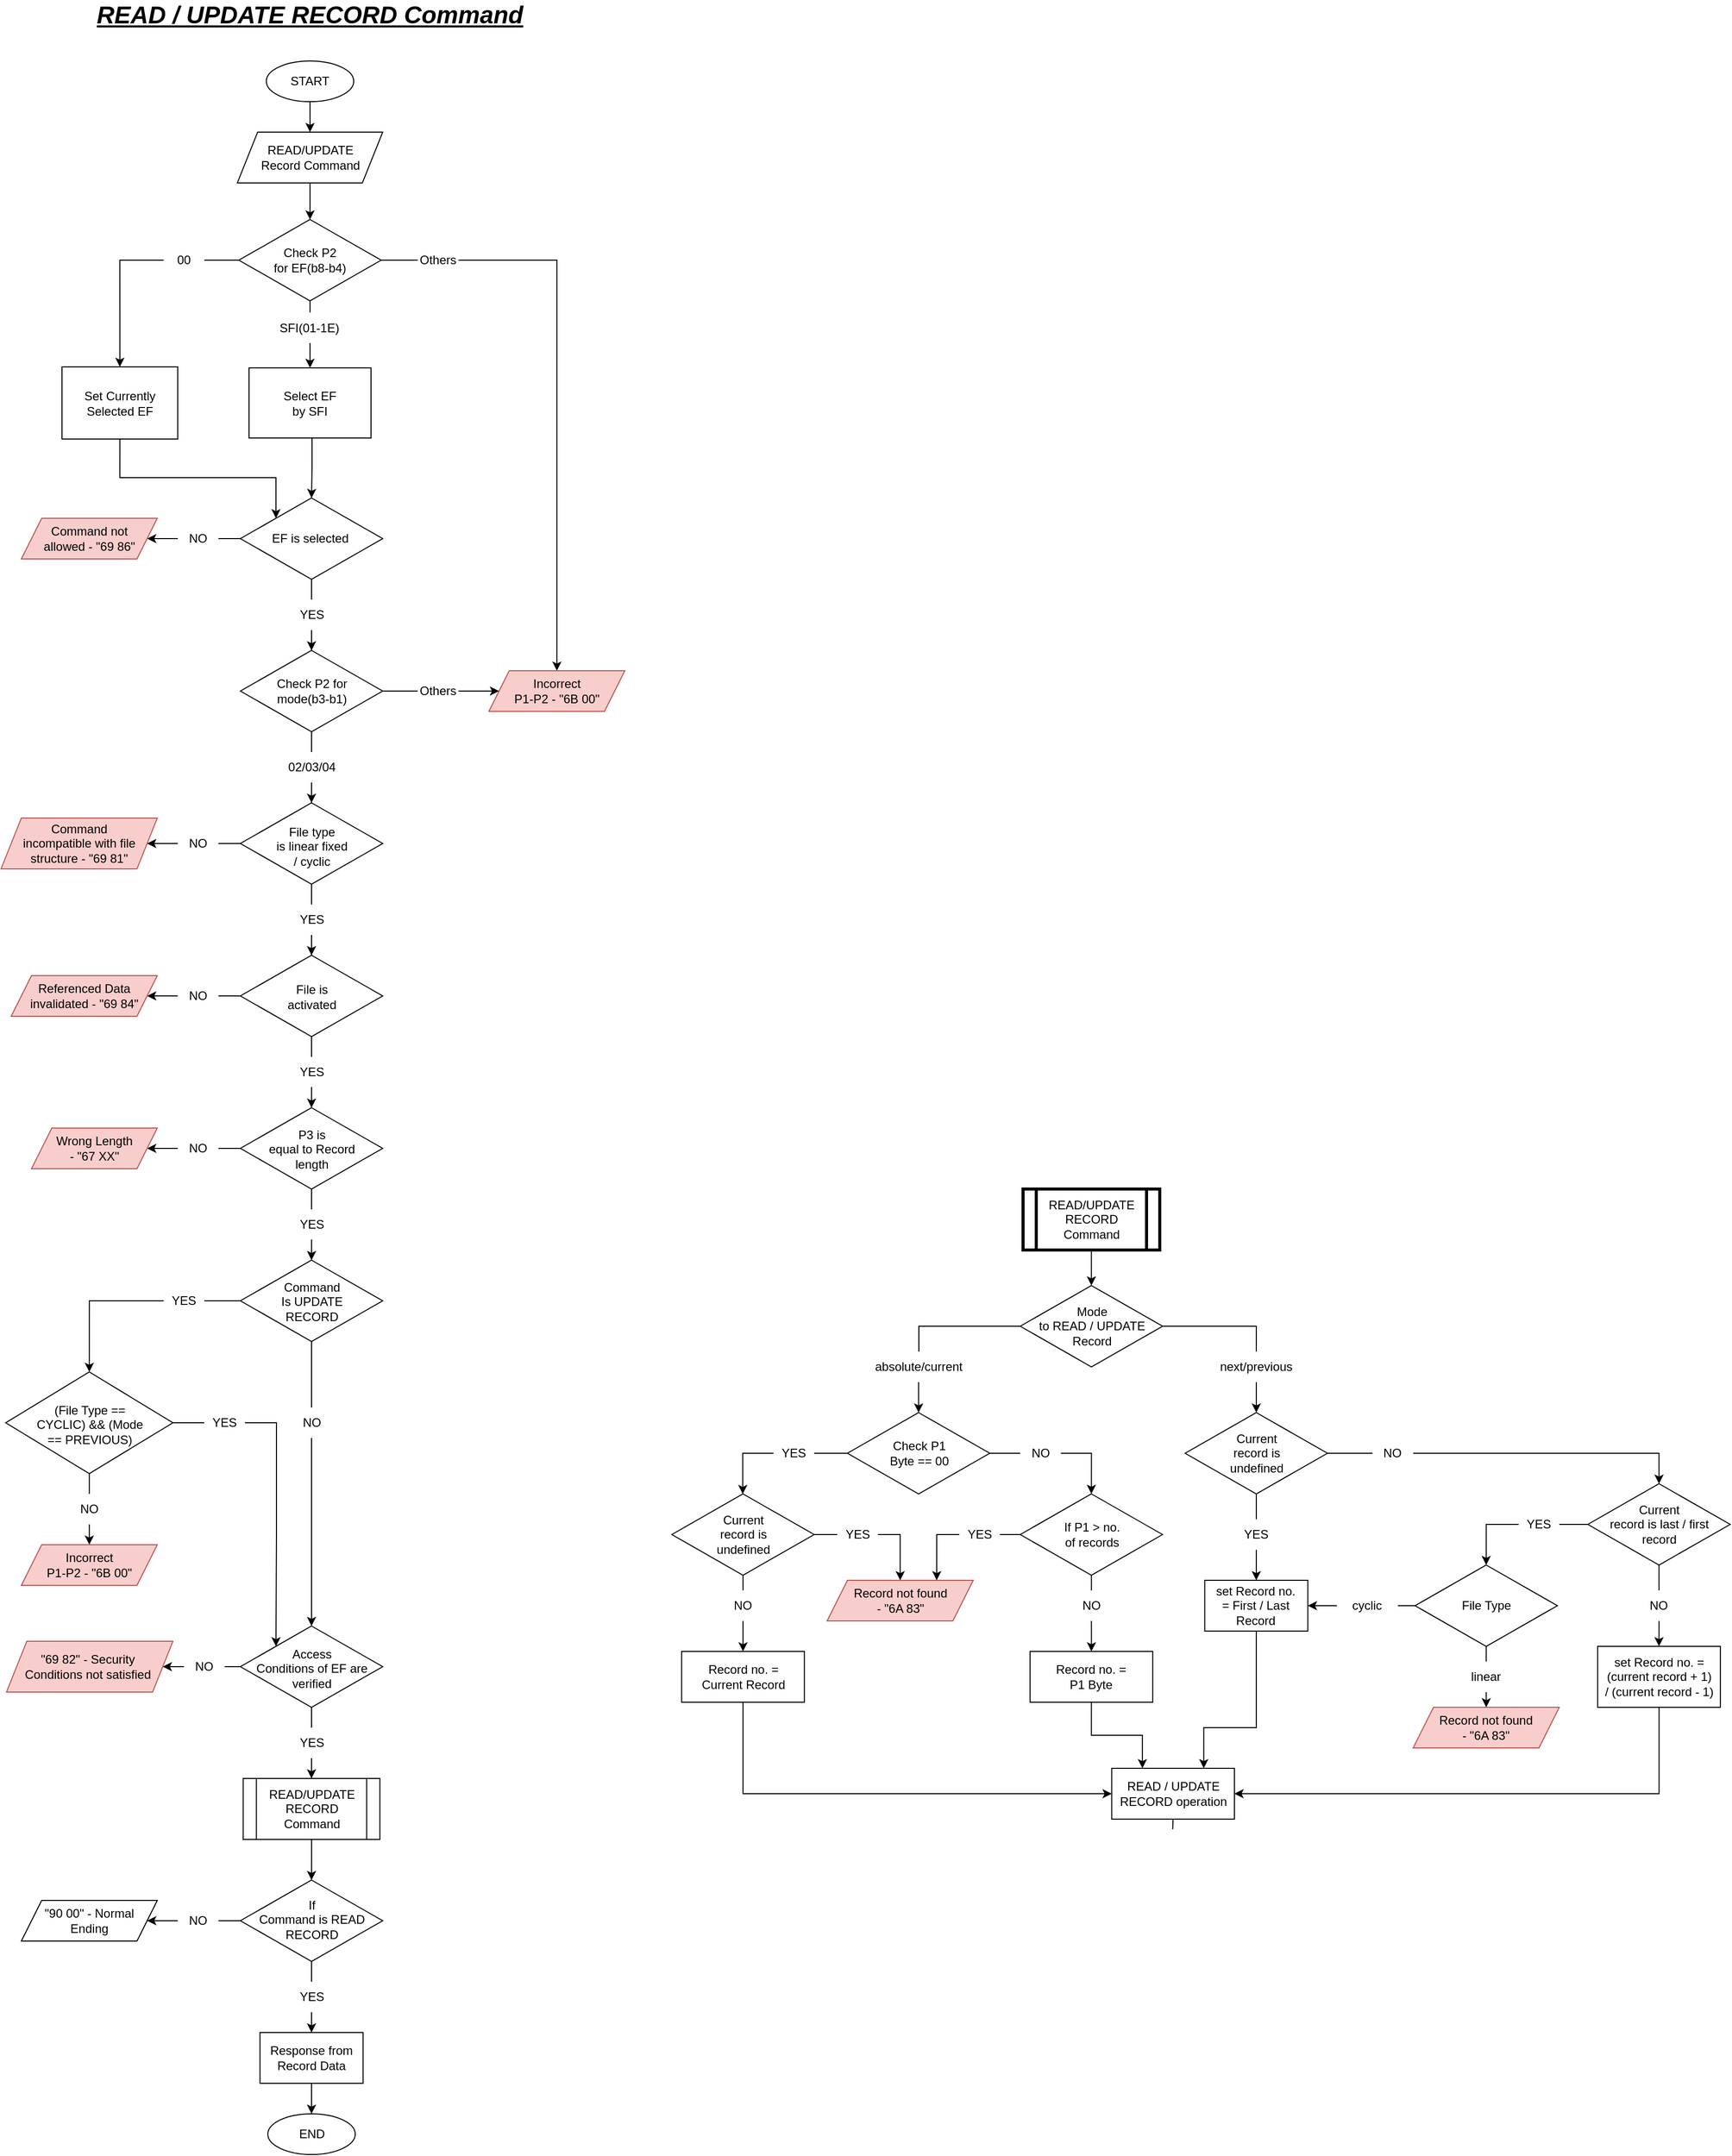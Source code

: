 <mxfile version="19.0.3" type="device"><diagram id="4LBCcc0jUxEbvMt7zxgu" name="Page-1"><mxGraphModel dx="723" dy="461" grid="1" gridSize="10" guides="1" tooltips="1" connect="1" arrows="1" fold="1" page="1" pageScale="1" pageWidth="827" pageHeight="1169" math="0" shadow="0"><root><mxCell id="0"/><mxCell id="1" parent="0"/><mxCell id="W9IwQIGSUIWPLNNtY0E8-3" style="edgeStyle=orthogonalEdgeStyle;rounded=0;orthogonalLoop=1;jettySize=auto;html=1;entryX=0.5;entryY=0;entryDx=0;entryDy=0;exitX=0.5;exitY=1;exitDx=0;exitDy=0;" parent="1" source="XMHoVRliuUQRZEkUhUdK-1" target="W9IwQIGSUIWPLNNtY0E8-1" edge="1"><mxGeometry relative="1" as="geometry"><Array as="points"><mxPoint x="414" y="150"/><mxPoint x="414" y="150"/></Array></mxGeometry></mxCell><mxCell id="XMHoVRliuUQRZEkUhUdK-1" value="START" style="ellipse;whiteSpace=wrap;html=1;" parent="1" vertex="1"><mxGeometry x="371.01" y="100" width="86" height="40" as="geometry"/></mxCell><mxCell id="W9IwQIGSUIWPLNNtY0E8-1" value="READ/UPDATE&lt;br&gt;Record Command" style="shape=parallelogram;perimeter=parallelogramPerimeter;whiteSpace=wrap;html=1;fixedSize=1;" parent="1" vertex="1"><mxGeometry x="342.5" y="170" width="143" height="50" as="geometry"/></mxCell><mxCell id="W9IwQIGSUIWPLNNtY0E8-4" style="edgeStyle=orthogonalEdgeStyle;rounded=0;orthogonalLoop=1;jettySize=auto;html=1;fontSize=24;entryX=0.5;entryY=0;entryDx=0;entryDy=0;startArrow=none;" parent="1" source="W9IwQIGSUIWPLNNtY0E8-20" target="W9IwQIGSUIWPLNNtY0E8-11" edge="1"><mxGeometry relative="1" as="geometry"><Array as="points"><mxPoint x="227" y="296"/></Array></mxGeometry></mxCell><mxCell id="W9IwQIGSUIWPLNNtY0E8-5" style="edgeStyle=orthogonalEdgeStyle;rounded=0;orthogonalLoop=1;jettySize=auto;html=1;entryX=0.5;entryY=0;entryDx=0;entryDy=0;fontSize=24;startArrow=none;exitX=0.5;exitY=1;exitDx=0;exitDy=0;" parent="1" source="W9IwQIGSUIWPLNNtY0E8-18" target="W9IwQIGSUIWPLNNtY0E8-14" edge="1"><mxGeometry relative="1" as="geometry"><Array as="points"><mxPoint x="414" y="390"/><mxPoint x="414" y="390"/></Array></mxGeometry></mxCell><mxCell id="W9IwQIGSUIWPLNNtY0E8-6" style="edgeStyle=orthogonalEdgeStyle;rounded=0;orthogonalLoop=1;jettySize=auto;html=1;fontSize=24;entryX=0.5;entryY=0;entryDx=0;entryDy=0;startArrow=none;exitX=1;exitY=0.5;exitDx=0;exitDy=0;" parent="1" source="W9IwQIGSUIWPLNNtY0E8-30" target="W9IwQIGSUIWPLNNtY0E8-17" edge="1"><mxGeometry relative="1" as="geometry"><mxPoint x="711.64" y="342.5" as="targetPoint"/><Array as="points"><mxPoint x="657" y="296"/></Array></mxGeometry></mxCell><mxCell id="W9IwQIGSUIWPLNNtY0E8-7" value="Check P2&lt;br&gt;for EF(b8-b4)" style="rhombus;whiteSpace=wrap;html=1;spacingBottom=0;" parent="1" vertex="1"><mxGeometry x="344" y="256" width="140" height="80" as="geometry"/></mxCell><mxCell id="W9IwQIGSUIWPLNNtY0E8-8" style="edgeStyle=orthogonalEdgeStyle;rounded=0;orthogonalLoop=1;jettySize=auto;html=1;entryX=0.5;entryY=0;entryDx=0;entryDy=0;exitX=0.5;exitY=1;exitDx=0;exitDy=0;" parent="1" source="W9IwQIGSUIWPLNNtY0E8-1" target="W9IwQIGSUIWPLNNtY0E8-7" edge="1"><mxGeometry relative="1" as="geometry"><Array as="points"><mxPoint x="414" y="250"/><mxPoint x="414" y="250"/></Array><mxPoint x="407.762" y="230" as="sourcePoint"/></mxGeometry></mxCell><mxCell id="yHsIKHOxa0HZOhtVUR2V-2" style="edgeStyle=orthogonalEdgeStyle;rounded=0;orthogonalLoop=1;jettySize=auto;html=1;entryX=0;entryY=0;entryDx=0;entryDy=0;exitX=0.5;exitY=1;exitDx=0;exitDy=0;" parent="1" source="W9IwQIGSUIWPLNNtY0E8-11" target="yHsIKHOxa0HZOhtVUR2V-1" edge="1"><mxGeometry relative="1" as="geometry"><Array as="points"><mxPoint x="227" y="510"/><mxPoint x="380" y="510"/></Array></mxGeometry></mxCell><mxCell id="W9IwQIGSUIWPLNNtY0E8-11" value="Set Currently&lt;br&gt;Selected EF" style="rectangle;whiteSpace=wrap;html=1;spacingBottom=0;" parent="1" vertex="1"><mxGeometry x="170" y="401" width="113.86" height="71" as="geometry"/></mxCell><mxCell id="yHsIKHOxa0HZOhtVUR2V-3" style="edgeStyle=orthogonalEdgeStyle;rounded=0;orthogonalLoop=1;jettySize=auto;html=1;entryX=0.5;entryY=0;entryDx=0;entryDy=0;" parent="1" source="W9IwQIGSUIWPLNNtY0E8-14" target="yHsIKHOxa0HZOhtVUR2V-1" edge="1"><mxGeometry relative="1" as="geometry"><mxPoint x="449" y="530" as="targetPoint"/><Array as="points"><mxPoint x="416" y="500"/><mxPoint x="416" y="500"/></Array></mxGeometry></mxCell><mxCell id="W9IwQIGSUIWPLNNtY0E8-14" value="Select EF&lt;br&gt;by SFI" style="rectangle;whiteSpace=wrap;html=1;spacingBottom=0;" parent="1" vertex="1"><mxGeometry x="354.01" y="402" width="120" height="69" as="geometry"/></mxCell><mxCell id="W9IwQIGSUIWPLNNtY0E8-17" value="&lt;span style=&quot;text-align: left;&quot;&gt;Incorrect&lt;br&gt;P1-P2 -&amp;nbsp;&lt;/span&gt;&lt;span style=&quot;text-align: left;&quot;&gt;&quot;6B 00&quot;&lt;/span&gt;&lt;span style=&quot;text-align: left;&quot;&gt;&lt;br&gt;&lt;/span&gt;" style="shape=parallelogram;perimeter=parallelogramPerimeter;whiteSpace=wrap;html=1;fixedSize=1;spacing=7;fontFamily=Helvetica;fontSize=12;labelBackgroundColor=none;align=center;spacingLeft=0;fillColor=#f8cecc;strokeColor=#b85450;" parent="1" vertex="1"><mxGeometry x="590.0" y="700" width="133.75" height="40" as="geometry"/></mxCell><mxCell id="W9IwQIGSUIWPLNNtY0E8-18" value="SFI(01-1E)" style="text;html=1;strokeColor=none;fillColor=none;align=center;verticalAlign=middle;whiteSpace=wrap;rounded=0;" parent="1" vertex="1"><mxGeometry x="382.39" y="347.5" width="63.25" height="30" as="geometry"/></mxCell><mxCell id="W9IwQIGSUIWPLNNtY0E8-19" value="" style="edgeStyle=orthogonalEdgeStyle;rounded=0;orthogonalLoop=1;jettySize=auto;html=1;entryX=0.5;entryY=0;entryDx=0;entryDy=0;fontSize=24;endArrow=none;" parent="1" source="W9IwQIGSUIWPLNNtY0E8-7" target="W9IwQIGSUIWPLNNtY0E8-18" edge="1"><mxGeometry relative="1" as="geometry"><mxPoint x="477.674" y="296.043" as="sourcePoint"/><mxPoint x="597.75" y="364" as="targetPoint"/><Array as="points"><mxPoint x="414" y="330"/><mxPoint x="414" y="330"/></Array></mxGeometry></mxCell><mxCell id="W9IwQIGSUIWPLNNtY0E8-20" value="00" style="text;html=1;strokeColor=none;fillColor=none;align=center;verticalAlign=middle;whiteSpace=wrap;rounded=0;" parent="1" vertex="1"><mxGeometry x="270" y="281" width="40" height="30" as="geometry"/></mxCell><mxCell id="W9IwQIGSUIWPLNNtY0E8-21" value="" style="edgeStyle=orthogonalEdgeStyle;rounded=0;orthogonalLoop=1;jettySize=auto;html=1;fontSize=24;entryX=1;entryY=0.5;entryDx=0;entryDy=0;endArrow=none;exitX=0;exitY=0.5;exitDx=0;exitDy=0;" parent="1" source="W9IwQIGSUIWPLNNtY0E8-7" target="W9IwQIGSUIWPLNNtY0E8-20" edge="1"><mxGeometry relative="1" as="geometry"><mxPoint x="337.803" y="296.03" as="sourcePoint"/><mxPoint x="215.25" y="364" as="targetPoint"/><Array as="points"><mxPoint x="320" y="296"/><mxPoint x="320" y="296"/></Array></mxGeometry></mxCell><mxCell id="W9IwQIGSUIWPLNNtY0E8-30" value="Others" style="text;html=1;strokeColor=none;fillColor=none;align=center;verticalAlign=middle;whiteSpace=wrap;rounded=0;" parent="1" vertex="1"><mxGeometry x="520.0" y="281" width="40" height="30" as="geometry"/></mxCell><mxCell id="W9IwQIGSUIWPLNNtY0E8-31" value="" style="edgeStyle=orthogonalEdgeStyle;rounded=0;orthogonalLoop=1;jettySize=auto;html=1;fontSize=24;entryX=0;entryY=0.5;entryDx=0;entryDy=0;endArrow=none;exitX=1;exitY=0.5;exitDx=0;exitDy=0;" parent="1" source="W9IwQIGSUIWPLNNtY0E8-7" target="W9IwQIGSUIWPLNNtY0E8-30" edge="1"><mxGeometry relative="1" as="geometry"><mxPoint x="711.645" y="342.5" as="targetPoint"/><mxPoint x="717" y="244.5" as="sourcePoint"/><Array as="points"><mxPoint x="520" y="296"/><mxPoint x="520" y="296"/></Array></mxGeometry></mxCell><mxCell id="yHsIKHOxa0HZOhtVUR2V-16" style="edgeStyle=orthogonalEdgeStyle;rounded=0;orthogonalLoop=1;jettySize=auto;html=1;entryX=1;entryY=0.5;entryDx=0;entryDy=0;startArrow=none;exitX=0;exitY=0.5;exitDx=0;exitDy=0;" parent="1" source="yHsIKHOxa0HZOhtVUR2V-17" target="yHsIKHOxa0HZOhtVUR2V-5" edge="1"><mxGeometry relative="1" as="geometry"><Array as="points"><mxPoint x="270" y="570"/><mxPoint x="270" y="570"/></Array></mxGeometry></mxCell><mxCell id="yHsIKHOxa0HZOhtVUR2V-1" value="EF is selected&amp;nbsp;" style="rhombus;whiteSpace=wrap;html=1;spacingBottom=0;" parent="1" vertex="1"><mxGeometry x="345.5" y="530" width="140" height="80" as="geometry"/></mxCell><mxCell id="yHsIKHOxa0HZOhtVUR2V-5" value="&lt;span style=&quot;text-align: left;&quot;&gt;Command not&lt;br&gt;allowed -&amp;nbsp;&lt;/span&gt;&lt;span style=&quot;text-align: left;&quot;&gt;&quot;69 86&quot;&lt;/span&gt;&lt;span style=&quot;text-align: left;&quot;&gt;&lt;br&gt;&lt;/span&gt;" style="shape=parallelogram;perimeter=parallelogramPerimeter;whiteSpace=wrap;html=1;fixedSize=1;spacing=7;fontFamily=Helvetica;fontSize=12;labelBackgroundColor=none;align=center;spacingLeft=0;fillColor=#f8cecc;strokeColor=#b85450;" parent="1" vertex="1"><mxGeometry x="130.0" y="550" width="133.75" height="40" as="geometry"/></mxCell><mxCell id="yHsIKHOxa0HZOhtVUR2V-19" style="edgeStyle=orthogonalEdgeStyle;rounded=0;orthogonalLoop=1;jettySize=auto;html=1;entryX=0;entryY=0.5;entryDx=0;entryDy=0;startArrow=none;exitX=1;exitY=0.5;exitDx=0;exitDy=0;" parent="1" source="yHsIKHOxa0HZOhtVUR2V-20" target="W9IwQIGSUIWPLNNtY0E8-17" edge="1"><mxGeometry relative="1" as="geometry"><Array as="points"><mxPoint x="580" y="720"/><mxPoint x="580" y="720"/></Array></mxGeometry></mxCell><mxCell id="yHsIKHOxa0HZOhtVUR2V-23" style="edgeStyle=orthogonalEdgeStyle;rounded=0;orthogonalLoop=1;jettySize=auto;html=1;entryX=0.5;entryY=0;entryDx=0;entryDy=0;startArrow=none;" parent="1" source="yHsIKHOxa0HZOhtVUR2V-24" target="yHsIKHOxa0HZOhtVUR2V-22" edge="1"><mxGeometry relative="1" as="geometry"><mxPoint x="415.5" y="830" as="targetPoint"/></mxGeometry></mxCell><mxCell id="yHsIKHOxa0HZOhtVUR2V-9" value="Check P2 for&lt;br&gt;mode(b3-b1)" style="rhombus;whiteSpace=wrap;html=1;spacingBottom=0;" parent="1" vertex="1"><mxGeometry x="345.5" y="680" width="140" height="80" as="geometry"/></mxCell><mxCell id="yHsIKHOxa0HZOhtVUR2V-14" style="edgeStyle=orthogonalEdgeStyle;rounded=0;orthogonalLoop=1;jettySize=auto;html=1;entryX=0.5;entryY=0;entryDx=0;entryDy=0;" parent="1" source="yHsIKHOxa0HZOhtVUR2V-11" target="yHsIKHOxa0HZOhtVUR2V-9" edge="1"><mxGeometry relative="1" as="geometry"/></mxCell><mxCell id="yHsIKHOxa0HZOhtVUR2V-11" value="YES" style="text;html=1;strokeColor=none;fillColor=none;align=center;verticalAlign=middle;whiteSpace=wrap;rounded=0;" parent="1" vertex="1"><mxGeometry x="395.5" y="630" width="40" height="30" as="geometry"/></mxCell><mxCell id="yHsIKHOxa0HZOhtVUR2V-12" value="" style="edgeStyle=orthogonalEdgeStyle;rounded=0;orthogonalLoop=1;jettySize=auto;html=1;entryX=0.5;entryY=0;entryDx=0;entryDy=0;endArrow=none;" parent="1" source="yHsIKHOxa0HZOhtVUR2V-1" target="yHsIKHOxa0HZOhtVUR2V-11" edge="1"><mxGeometry relative="1" as="geometry"><mxPoint x="415.5" y="610.0" as="sourcePoint"/><mxPoint x="415.5" y="700" as="targetPoint"/></mxGeometry></mxCell><mxCell id="yHsIKHOxa0HZOhtVUR2V-17" value="NO" style="text;html=1;strokeColor=none;fillColor=none;align=center;verticalAlign=middle;whiteSpace=wrap;rounded=0;" parent="1" vertex="1"><mxGeometry x="283.86" y="555" width="40" height="30" as="geometry"/></mxCell><mxCell id="yHsIKHOxa0HZOhtVUR2V-18" value="" style="edgeStyle=orthogonalEdgeStyle;rounded=0;orthogonalLoop=1;jettySize=auto;html=1;entryX=1;entryY=0.5;entryDx=0;entryDy=0;endArrow=none;exitX=0;exitY=0.5;exitDx=0;exitDy=0;" parent="1" source="yHsIKHOxa0HZOhtVUR2V-1" target="yHsIKHOxa0HZOhtVUR2V-17" edge="1"><mxGeometry relative="1" as="geometry"><mxPoint x="345.5" y="570.0" as="sourcePoint"/><mxPoint x="239.33" y="570.0" as="targetPoint"/><Array as="points"><mxPoint x="330" y="570"/><mxPoint x="330" y="570"/></Array></mxGeometry></mxCell><mxCell id="yHsIKHOxa0HZOhtVUR2V-20" value="Others" style="text;html=1;strokeColor=none;fillColor=none;align=center;verticalAlign=middle;whiteSpace=wrap;rounded=0;" parent="1" vertex="1"><mxGeometry x="520.0" y="705" width="40" height="30" as="geometry"/></mxCell><mxCell id="yHsIKHOxa0HZOhtVUR2V-21" value="" style="edgeStyle=orthogonalEdgeStyle;rounded=0;orthogonalLoop=1;jettySize=auto;html=1;endArrow=none;exitX=1;exitY=0.5;exitDx=0;exitDy=0;" parent="1" source="yHsIKHOxa0HZOhtVUR2V-9" edge="1"><mxGeometry relative="1" as="geometry"><mxPoint x="485.424" y="719.957" as="sourcePoint"/><mxPoint x="520" y="720" as="targetPoint"/><Array as="points"><mxPoint x="500" y="720"/><mxPoint x="500" y="720"/></Array></mxGeometry></mxCell><mxCell id="yHsIKHOxa0HZOhtVUR2V-22" value="File type&lt;br&gt;is linear fixed&lt;br&gt;/ cyclic" style="rhombus;whiteSpace=wrap;html=1;spacingBottom=-5;" parent="1" vertex="1"><mxGeometry x="345.5" y="830" width="140" height="80" as="geometry"/></mxCell><mxCell id="yHsIKHOxa0HZOhtVUR2V-24" value="02/03/04" style="text;html=1;strokeColor=none;fillColor=none;align=center;verticalAlign=middle;whiteSpace=wrap;rounded=0;" parent="1" vertex="1"><mxGeometry x="395.5" y="780" width="40" height="30" as="geometry"/></mxCell><mxCell id="yHsIKHOxa0HZOhtVUR2V-25" value="" style="edgeStyle=orthogonalEdgeStyle;rounded=0;orthogonalLoop=1;jettySize=auto;html=1;entryX=0.5;entryY=0;entryDx=0;entryDy=0;endArrow=none;" parent="1" source="yHsIKHOxa0HZOhtVUR2V-9" target="yHsIKHOxa0HZOhtVUR2V-24" edge="1"><mxGeometry relative="1" as="geometry"><mxPoint x="415.5" y="840.0" as="targetPoint"/><mxPoint x="415.5" y="760" as="sourcePoint"/></mxGeometry></mxCell><mxCell id="yHsIKHOxa0HZOhtVUR2V-26" style="edgeStyle=orthogonalEdgeStyle;rounded=0;orthogonalLoop=1;jettySize=auto;html=1;entryX=1;entryY=0.5;entryDx=0;entryDy=0;startArrow=none;exitX=0;exitY=0.5;exitDx=0;exitDy=0;" parent="1" source="yHsIKHOxa0HZOhtVUR2V-28" target="yHsIKHOxa0HZOhtVUR2V-27" edge="1"><mxGeometry relative="1" as="geometry"><Array as="points"><mxPoint x="267" y="870"/><mxPoint x="267" y="870"/></Array></mxGeometry></mxCell><mxCell id="yHsIKHOxa0HZOhtVUR2V-27" value="&lt;span style=&quot;text-align: left;&quot;&gt;Command&lt;br&gt;incompatible with file structure - &quot;69 81&quot;&lt;br&gt;&lt;/span&gt;" style="shape=parallelogram;perimeter=parallelogramPerimeter;whiteSpace=wrap;html=1;fixedSize=1;spacing=7;fontFamily=Helvetica;fontSize=12;labelBackgroundColor=none;align=center;spacingLeft=0;fillColor=#f8cecc;strokeColor=#b85450;" parent="1" vertex="1"><mxGeometry x="110" y="845" width="153.75" height="50" as="geometry"/></mxCell><mxCell id="yHsIKHOxa0HZOhtVUR2V-28" value="NO" style="text;html=1;strokeColor=none;fillColor=none;align=center;verticalAlign=middle;whiteSpace=wrap;rounded=0;" parent="1" vertex="1"><mxGeometry x="283.86" y="855" width="40" height="30" as="geometry"/></mxCell><mxCell id="yHsIKHOxa0HZOhtVUR2V-29" value="" style="edgeStyle=orthogonalEdgeStyle;rounded=0;orthogonalLoop=1;jettySize=auto;html=1;entryX=1;entryY=0.5;entryDx=0;entryDy=0;endArrow=none;exitX=0;exitY=0.5;exitDx=0;exitDy=0;" parent="1" source="yHsIKHOxa0HZOhtVUR2V-22" target="yHsIKHOxa0HZOhtVUR2V-28" edge="1"><mxGeometry relative="1" as="geometry"><mxPoint x="342.5" y="870" as="sourcePoint"/><mxPoint x="236.33" y="870.0" as="targetPoint"/><Array as="points"/></mxGeometry></mxCell><mxCell id="yHsIKHOxa0HZOhtVUR2V-30" style="edgeStyle=orthogonalEdgeStyle;rounded=0;orthogonalLoop=1;jettySize=auto;html=1;entryX=0.5;entryY=0;entryDx=0;entryDy=0;startArrow=none;" parent="1" source="yHsIKHOxa0HZOhtVUR2V-32" target="yHsIKHOxa0HZOhtVUR2V-31" edge="1"><mxGeometry relative="1" as="geometry"><mxPoint x="415.5" y="980" as="targetPoint"/></mxGeometry></mxCell><mxCell id="yHsIKHOxa0HZOhtVUR2V-31" value="File is&lt;br&gt;activated" style="rhombus;whiteSpace=wrap;html=1;spacingBottom=-1;" parent="1" vertex="1"><mxGeometry x="345.5" y="980" width="140" height="80" as="geometry"/></mxCell><mxCell id="yHsIKHOxa0HZOhtVUR2V-32" value="YES" style="text;html=1;strokeColor=none;fillColor=none;align=center;verticalAlign=middle;whiteSpace=wrap;rounded=0;" parent="1" vertex="1"><mxGeometry x="395.5" y="930" width="40" height="30" as="geometry"/></mxCell><mxCell id="yHsIKHOxa0HZOhtVUR2V-33" value="" style="edgeStyle=orthogonalEdgeStyle;rounded=0;orthogonalLoop=1;jettySize=auto;html=1;entryX=0.5;entryY=0;entryDx=0;entryDy=0;endArrow=none;exitX=0.5;exitY=1;exitDx=0;exitDy=0;" parent="1" source="yHsIKHOxa0HZOhtVUR2V-22" target="yHsIKHOxa0HZOhtVUR2V-32" edge="1"><mxGeometry relative="1" as="geometry"><mxPoint x="415.5" y="990.0" as="targetPoint"/><mxPoint x="415.5" y="910" as="sourcePoint"/></mxGeometry></mxCell><mxCell id="yHsIKHOxa0HZOhtVUR2V-34" style="edgeStyle=orthogonalEdgeStyle;rounded=0;orthogonalLoop=1;jettySize=auto;html=1;entryX=1;entryY=0.5;entryDx=0;entryDy=0;startArrow=none;exitX=0;exitY=0.5;exitDx=0;exitDy=0;" parent="1" source="yHsIKHOxa0HZOhtVUR2V-36" target="yHsIKHOxa0HZOhtVUR2V-35" edge="1"><mxGeometry relative="1" as="geometry"><Array as="points"><mxPoint x="267" y="1020"/><mxPoint x="267" y="1020"/></Array></mxGeometry></mxCell><mxCell id="yHsIKHOxa0HZOhtVUR2V-35" value="&lt;span style=&quot;text-align: left;&quot;&gt;Referenced Data invalidated - &quot;69 84&quot;&lt;br&gt;&lt;/span&gt;" style="shape=parallelogram;perimeter=parallelogramPerimeter;whiteSpace=wrap;html=1;fixedSize=1;spacing=7;fontFamily=Helvetica;fontSize=12;labelBackgroundColor=none;align=center;spacingLeft=0;fillColor=#f8cecc;strokeColor=#b85450;" parent="1" vertex="1"><mxGeometry x="120" y="1000" width="143.75" height="40" as="geometry"/></mxCell><mxCell id="yHsIKHOxa0HZOhtVUR2V-36" value="NO" style="text;html=1;strokeColor=none;fillColor=none;align=center;verticalAlign=middle;whiteSpace=wrap;rounded=0;" parent="1" vertex="1"><mxGeometry x="283.86" y="1005" width="40" height="30" as="geometry"/></mxCell><mxCell id="yHsIKHOxa0HZOhtVUR2V-37" value="" style="edgeStyle=orthogonalEdgeStyle;rounded=0;orthogonalLoop=1;jettySize=auto;html=1;entryX=1;entryY=0.5;entryDx=0;entryDy=0;endArrow=none;exitX=0;exitY=0.5;exitDx=0;exitDy=0;" parent="1" source="yHsIKHOxa0HZOhtVUR2V-31" target="yHsIKHOxa0HZOhtVUR2V-36" edge="1"><mxGeometry relative="1" as="geometry"><mxPoint x="342.5" y="1020" as="sourcePoint"/><mxPoint x="236.33" y="1020.0" as="targetPoint"/><Array as="points"/></mxGeometry></mxCell><mxCell id="yHsIKHOxa0HZOhtVUR2V-39" value="YES" style="text;html=1;strokeColor=none;fillColor=none;align=center;verticalAlign=middle;whiteSpace=wrap;rounded=0;" parent="1" vertex="1"><mxGeometry x="395.5" y="1080" width="40" height="30" as="geometry"/></mxCell><mxCell id="yHsIKHOxa0HZOhtVUR2V-40" value="" style="edgeStyle=orthogonalEdgeStyle;rounded=0;orthogonalLoop=1;jettySize=auto;html=1;entryX=0.5;entryY=0;entryDx=0;entryDy=0;endArrow=none;exitX=0.5;exitY=1;exitDx=0;exitDy=0;" parent="1" target="yHsIKHOxa0HZOhtVUR2V-39" edge="1"><mxGeometry relative="1" as="geometry"><mxPoint x="415.5" y="1140.0" as="targetPoint"/><mxPoint x="415.5" y="1060" as="sourcePoint"/></mxGeometry></mxCell><mxCell id="yHsIKHOxa0HZOhtVUR2V-42" style="edgeStyle=orthogonalEdgeStyle;rounded=0;orthogonalLoop=1;jettySize=auto;html=1;entryX=0.5;entryY=0;entryDx=0;entryDy=0;startArrow=none;exitX=0.501;exitY=0.989;exitDx=0;exitDy=0;exitPerimeter=0;" parent="1" source="yHsIKHOxa0HZOhtVUR2V-39" target="yHsIKHOxa0HZOhtVUR2V-44" edge="1"><mxGeometry relative="1" as="geometry"><mxPoint x="415.38" y="1130" as="targetPoint"/><mxPoint x="415.392" y="1110" as="sourcePoint"/><Array as="points"/></mxGeometry></mxCell><mxCell id="yHsIKHOxa0HZOhtVUR2V-44" value="P3 is&lt;br&gt;equal to Record&lt;br&gt;length" style="rhombus;whiteSpace=wrap;html=1;spacingBottom=-1;" parent="1" vertex="1"><mxGeometry x="345.5" y="1130" width="140" height="80" as="geometry"/></mxCell><mxCell id="yHsIKHOxa0HZOhtVUR2V-45" style="edgeStyle=orthogonalEdgeStyle;rounded=0;orthogonalLoop=1;jettySize=auto;html=1;entryX=1;entryY=0.5;entryDx=0;entryDy=0;startArrow=none;exitX=0;exitY=0.5;exitDx=0;exitDy=0;" parent="1" source="yHsIKHOxa0HZOhtVUR2V-47" target="yHsIKHOxa0HZOhtVUR2V-46" edge="1"><mxGeometry relative="1" as="geometry"><Array as="points"><mxPoint x="267" y="1170"/><mxPoint x="267" y="1170"/></Array></mxGeometry></mxCell><mxCell id="yHsIKHOxa0HZOhtVUR2V-46" value="&lt;span style=&quot;text-align: left;&quot;&gt;Wrong Length&lt;br&gt;-&amp;nbsp;&lt;/span&gt;&lt;span style=&quot;text-align: left;&quot;&gt;&quot;67 XX&quot;&lt;/span&gt;&lt;span style=&quot;text-align: left;&quot;&gt;&lt;br&gt;&lt;/span&gt;" style="shape=parallelogram;perimeter=parallelogramPerimeter;whiteSpace=wrap;html=1;fixedSize=1;spacing=7;fontFamily=Helvetica;fontSize=12;labelBackgroundColor=none;align=center;spacingLeft=0;fillColor=#f8cecc;strokeColor=#b85450;" parent="1" vertex="1"><mxGeometry x="140" y="1150" width="123.75" height="40" as="geometry"/></mxCell><mxCell id="yHsIKHOxa0HZOhtVUR2V-47" value="NO" style="text;html=1;strokeColor=none;fillColor=none;align=center;verticalAlign=middle;whiteSpace=wrap;rounded=0;" parent="1" vertex="1"><mxGeometry x="283.86" y="1155" width="40" height="30" as="geometry"/></mxCell><mxCell id="yHsIKHOxa0HZOhtVUR2V-48" value="" style="edgeStyle=orthogonalEdgeStyle;rounded=0;orthogonalLoop=1;jettySize=auto;html=1;entryX=1;entryY=0.5;entryDx=0;entryDy=0;endArrow=none;exitX=0;exitY=0.5;exitDx=0;exitDy=0;" parent="1" source="yHsIKHOxa0HZOhtVUR2V-44" target="yHsIKHOxa0HZOhtVUR2V-47" edge="1"><mxGeometry relative="1" as="geometry"><mxPoint x="342.5" y="1170" as="sourcePoint"/><mxPoint x="236.33" y="1170" as="targetPoint"/><Array as="points"/></mxGeometry></mxCell><mxCell id="yHsIKHOxa0HZOhtVUR2V-49" value="YES" style="text;html=1;strokeColor=none;fillColor=none;align=center;verticalAlign=middle;whiteSpace=wrap;rounded=0;" parent="1" vertex="1"><mxGeometry x="395.5" y="1230" width="40" height="30" as="geometry"/></mxCell><mxCell id="yHsIKHOxa0HZOhtVUR2V-50" value="" style="edgeStyle=orthogonalEdgeStyle;rounded=0;orthogonalLoop=1;jettySize=auto;html=1;entryX=0.5;entryY=0;entryDx=0;entryDy=0;endArrow=none;exitX=0.5;exitY=1;exitDx=0;exitDy=0;" parent="1" target="yHsIKHOxa0HZOhtVUR2V-49" edge="1"><mxGeometry relative="1" as="geometry"><mxPoint x="415.5" y="1290.0" as="targetPoint"/><mxPoint x="415.5" y="1210.0" as="sourcePoint"/></mxGeometry></mxCell><mxCell id="yHsIKHOxa0HZOhtVUR2V-51" style="edgeStyle=orthogonalEdgeStyle;rounded=0;orthogonalLoop=1;jettySize=auto;html=1;entryX=0.5;entryY=0;entryDx=0;entryDy=0;startArrow=none;exitX=0.501;exitY=0.989;exitDx=0;exitDy=0;exitPerimeter=0;" parent="1" source="yHsIKHOxa0HZOhtVUR2V-49" target="8R4i8rrYby81hno5NqcO-4" edge="1"><mxGeometry relative="1" as="geometry"><mxPoint x="415.51" y="1280" as="targetPoint"/><mxPoint x="415.392" y="1260" as="sourcePoint"/><Array as="points"/></mxGeometry></mxCell><mxCell id="yHsIKHOxa0HZOhtVUR2V-97" style="edgeStyle=orthogonalEdgeStyle;rounded=0;orthogonalLoop=1;jettySize=auto;html=1;entryX=0.5;entryY=0;entryDx=0;entryDy=0;startArrow=none;exitX=0;exitY=0.5;exitDx=0;exitDy=0;" parent="1" source="8R4i8rrYby81hno5NqcO-5" target="yHsIKHOxa0HZOhtVUR2V-58" edge="1"><mxGeometry relative="1" as="geometry"><mxPoint x="250" y="1320" as="sourcePoint"/><Array as="points"><mxPoint x="197" y="1320"/></Array></mxGeometry></mxCell><mxCell id="yHsIKHOxa0HZOhtVUR2V-62" style="edgeStyle=orthogonalEdgeStyle;rounded=0;orthogonalLoop=1;jettySize=auto;html=1;entryX=0.5;entryY=0;entryDx=0;entryDy=0;startArrow=none;exitX=0.5;exitY=1;exitDx=0;exitDy=0;" parent="1" source="yHsIKHOxa0HZOhtVUR2V-63" target="8R4i8rrYby81hno5NqcO-3" edge="1"><mxGeometry relative="1" as="geometry"><Array as="points"/></mxGeometry></mxCell><mxCell id="yHsIKHOxa0HZOhtVUR2V-66" style="edgeStyle=orthogonalEdgeStyle;rounded=0;orthogonalLoop=1;jettySize=auto;html=1;entryX=0;entryY=0;entryDx=0;entryDy=0;startArrow=none;" parent="1" source="yHsIKHOxa0HZOhtVUR2V-67" target="yHsIKHOxa0HZOhtVUR2V-65" edge="1"><mxGeometry relative="1" as="geometry"><Array as="points"><mxPoint x="381" y="1440"/><mxPoint x="381" y="1548"/></Array></mxGeometry></mxCell><mxCell id="yHsIKHOxa0HZOhtVUR2V-58" value="(File Type ==&lt;br&gt;CYCLIC) &amp;amp;&amp;amp; (Mode&lt;br&gt;== PREVIOUS)" style="rhombus;whiteSpace=wrap;html=1;spacingBottom=-4;" parent="1" vertex="1"><mxGeometry x="114.63" y="1390" width="164.5" height="100" as="geometry"/></mxCell><mxCell id="yHsIKHOxa0HZOhtVUR2V-63" value="NO" style="text;html=1;strokeColor=none;fillColor=none;align=center;verticalAlign=middle;whiteSpace=wrap;rounded=0;" parent="1" vertex="1"><mxGeometry x="176.88" y="1510" width="40" height="30" as="geometry"/></mxCell><mxCell id="yHsIKHOxa0HZOhtVUR2V-64" value="" style="edgeStyle=orthogonalEdgeStyle;rounded=0;orthogonalLoop=1;jettySize=auto;html=1;entryX=0.5;entryY=0;entryDx=0;entryDy=0;endArrow=none;exitX=0.5;exitY=1;exitDx=0;exitDy=0;" parent="1" source="yHsIKHOxa0HZOhtVUR2V-58" target="yHsIKHOxa0HZOhtVUR2V-63" edge="1"><mxGeometry relative="1" as="geometry"><mxPoint x="466.88" y="1510" as="sourcePoint"/><mxPoint x="626.005" y="730" as="targetPoint"/><Array as="points"/></mxGeometry></mxCell><mxCell id="yHsIKHOxa0HZOhtVUR2V-65" value="Access&lt;br&gt;Conditions of EF are verified" style="rhombus;whiteSpace=wrap;html=1;spacingBottom=-4;" parent="1" vertex="1"><mxGeometry x="345.5" y="1640" width="140" height="80" as="geometry"/></mxCell><mxCell id="yHsIKHOxa0HZOhtVUR2V-67" value="YES" style="text;html=1;strokeColor=none;fillColor=none;align=center;verticalAlign=middle;whiteSpace=wrap;rounded=0;" parent="1" vertex="1"><mxGeometry x="310.0" y="1425" width="40" height="30" as="geometry"/></mxCell><mxCell id="yHsIKHOxa0HZOhtVUR2V-68" value="" style="edgeStyle=orthogonalEdgeStyle;rounded=0;orthogonalLoop=1;jettySize=auto;html=1;entryX=0;entryY=0.5;entryDx=0;entryDy=0;endArrow=none;exitX=1;exitY=0.5;exitDx=0;exitDy=0;" parent="1" source="yHsIKHOxa0HZOhtVUR2V-58" target="yHsIKHOxa0HZOhtVUR2V-67" edge="1"><mxGeometry relative="1" as="geometry"><mxPoint x="280" y="1440" as="sourcePoint"/><mxPoint x="415.5" y="1640" as="targetPoint"/><Array as="points"/></mxGeometry></mxCell><mxCell id="yHsIKHOxa0HZOhtVUR2V-69" style="edgeStyle=orthogonalEdgeStyle;rounded=0;orthogonalLoop=1;jettySize=auto;html=1;entryX=1;entryY=0.5;entryDx=0;entryDy=0;startArrow=none;exitX=0;exitY=0.5;exitDx=0;exitDy=0;" parent="1" source="yHsIKHOxa0HZOhtVUR2V-71" target="yHsIKHOxa0HZOhtVUR2V-70" edge="1"><mxGeometry relative="1" as="geometry"><Array as="points"/></mxGeometry></mxCell><mxCell id="yHsIKHOxa0HZOhtVUR2V-70" value="&lt;span style=&quot;text-align: left;&quot;&gt;&quot;69 82&quot; - Security&lt;br&gt;Conditions not satisfied&lt;br&gt;&lt;/span&gt;" style="shape=parallelogram;perimeter=parallelogramPerimeter;whiteSpace=wrap;html=1;fixedSize=1;spacing=7;fontFamily=Helvetica;fontSize=12;labelBackgroundColor=none;align=center;spacingLeft=0;fillColor=#f8cecc;strokeColor=#b85450;spacingRight=3;" parent="1" vertex="1"><mxGeometry x="115.38" y="1655" width="163.75" height="50" as="geometry"/></mxCell><mxCell id="yHsIKHOxa0HZOhtVUR2V-71" value="NO" style="text;html=1;strokeColor=none;fillColor=none;align=center;verticalAlign=middle;whiteSpace=wrap;rounded=0;" parent="1" vertex="1"><mxGeometry x="290" y="1665" width="40" height="30" as="geometry"/></mxCell><mxCell id="yHsIKHOxa0HZOhtVUR2V-72" value="" style="edgeStyle=orthogonalEdgeStyle;rounded=0;orthogonalLoop=1;jettySize=auto;html=1;entryX=1;entryY=0.5;entryDx=0;entryDy=0;endArrow=none;exitX=0;exitY=0.5;exitDx=0;exitDy=0;" parent="1" source="yHsIKHOxa0HZOhtVUR2V-65" target="yHsIKHOxa0HZOhtVUR2V-71" edge="1"><mxGeometry relative="1" as="geometry"><mxPoint x="345.5" y="1680" as="sourcePoint"/><mxPoint x="236.33" y="1680" as="targetPoint"/><Array as="points"/></mxGeometry></mxCell><mxCell id="yHsIKHOxa0HZOhtVUR2V-75" style="edgeStyle=orthogonalEdgeStyle;rounded=0;orthogonalLoop=1;jettySize=auto;html=1;entryX=0.5;entryY=0;entryDx=0;entryDy=0;startArrow=none;" parent="1" source="yHsIKHOxa0HZOhtVUR2V-76" target="yHsIKHOxa0HZOhtVUR2V-78" edge="1"><mxGeometry relative="1" as="geometry"><mxPoint x="415.5" y="1790.04" as="targetPoint"/></mxGeometry></mxCell><mxCell id="yHsIKHOxa0HZOhtVUR2V-76" value="YES" style="text;html=1;strokeColor=none;fillColor=none;align=center;verticalAlign=middle;whiteSpace=wrap;rounded=0;" parent="1" vertex="1"><mxGeometry x="395.5" y="1740.04" width="40" height="30" as="geometry"/></mxCell><mxCell id="yHsIKHOxa0HZOhtVUR2V-77" value="" style="edgeStyle=orthogonalEdgeStyle;rounded=0;orthogonalLoop=1;jettySize=auto;html=1;entryX=0.5;entryY=0;entryDx=0;entryDy=0;endArrow=none;exitX=0.5;exitY=1;exitDx=0;exitDy=0;" parent="1" source="yHsIKHOxa0HZOhtVUR2V-65" target="yHsIKHOxa0HZOhtVUR2V-76" edge="1"><mxGeometry relative="1" as="geometry"><mxPoint x="415.571" y="1719.997" as="sourcePoint"/><mxPoint x="415.5" y="1800.04" as="targetPoint"/></mxGeometry></mxCell><mxCell id="yHsIKHOxa0HZOhtVUR2V-80" style="edgeStyle=orthogonalEdgeStyle;rounded=0;orthogonalLoop=1;jettySize=auto;html=1;entryX=0.5;entryY=0;entryDx=0;entryDy=0;startArrow=none;" parent="1" source="yHsIKHOxa0HZOhtVUR2V-84" target="yHsIKHOxa0HZOhtVUR2V-79" edge="1"><mxGeometry relative="1" as="geometry"/></mxCell><mxCell id="yHsIKHOxa0HZOhtVUR2V-83" style="edgeStyle=orthogonalEdgeStyle;rounded=0;orthogonalLoop=1;jettySize=auto;html=1;entryX=0.5;entryY=0;entryDx=0;entryDy=0;" parent="1" source="yHsIKHOxa0HZOhtVUR2V-78" target="yHsIKHOxa0HZOhtVUR2V-81" edge="1"><mxGeometry relative="1" as="geometry"/></mxCell><mxCell id="yHsIKHOxa0HZOhtVUR2V-78" value="READ/UPDATE&lt;br&gt;RECORD Command" style="shape=process;whiteSpace=wrap;html=1;backgroundOutline=1;" parent="1" vertex="1"><mxGeometry x="348.25" y="1790" width="134.5" height="60" as="geometry"/></mxCell><mxCell id="8R4i8rrYby81hno5NqcO-2" style="edgeStyle=orthogonalEdgeStyle;rounded=0;orthogonalLoop=1;jettySize=auto;html=1;entryX=0.5;entryY=0;entryDx=0;entryDy=0;" parent="1" source="yHsIKHOxa0HZOhtVUR2V-79" target="yHsIKHOxa0HZOhtVUR2V-90" edge="1"><mxGeometry relative="1" as="geometry"/></mxCell><mxCell id="yHsIKHOxa0HZOhtVUR2V-79" value="Response from Record Data" style="rectangle;whiteSpace=wrap;html=1;spacingBottom=0;" parent="1" vertex="1"><mxGeometry x="364.79" y="2040" width="101.43" height="50" as="geometry"/></mxCell><mxCell id="yHsIKHOxa0HZOhtVUR2V-81" value="If&lt;br&gt;Command is READ&lt;br&gt;RECORD" style="rhombus;whiteSpace=wrap;html=1;spacingBottom=3;" parent="1" vertex="1"><mxGeometry x="345.5" y="1890" width="140" height="80" as="geometry"/></mxCell><mxCell id="yHsIKHOxa0HZOhtVUR2V-84" value="YES" style="text;html=1;strokeColor=none;fillColor=none;align=center;verticalAlign=middle;whiteSpace=wrap;rounded=0;" parent="1" vertex="1"><mxGeometry x="395.5" y="1990" width="40" height="30" as="geometry"/></mxCell><mxCell id="yHsIKHOxa0HZOhtVUR2V-85" value="" style="edgeStyle=orthogonalEdgeStyle;rounded=0;orthogonalLoop=1;jettySize=auto;html=1;entryX=0.5;entryY=0;entryDx=0;entryDy=0;startArrow=none;endArrow=none;" parent="1" source="yHsIKHOxa0HZOhtVUR2V-81" target="yHsIKHOxa0HZOhtVUR2V-84" edge="1"><mxGeometry relative="1" as="geometry"><mxPoint x="415.5" y="1970" as="sourcePoint"/><mxPoint x="415.5" y="2020" as="targetPoint"/></mxGeometry></mxCell><mxCell id="yHsIKHOxa0HZOhtVUR2V-86" style="edgeStyle=orthogonalEdgeStyle;rounded=0;orthogonalLoop=1;jettySize=auto;html=1;entryX=1;entryY=0.5;entryDx=0;entryDy=0;startArrow=none;exitX=0;exitY=0.5;exitDx=0;exitDy=0;" parent="1" source="yHsIKHOxa0HZOhtVUR2V-88" target="yHsIKHOxa0HZOhtVUR2V-87" edge="1"><mxGeometry relative="1" as="geometry"><Array as="points"><mxPoint x="267" y="1930"/><mxPoint x="267" y="1930"/></Array></mxGeometry></mxCell><mxCell id="yHsIKHOxa0HZOhtVUR2V-87" value="&lt;span style=&quot;text-align: left;&quot;&gt;&quot;90 00&quot; - Normal&lt;br&gt;Ending&lt;br&gt;&lt;/span&gt;" style="shape=parallelogram;perimeter=parallelogramPerimeter;whiteSpace=wrap;html=1;fixedSize=1;spacing=7;fontFamily=Helvetica;fontSize=12;labelBackgroundColor=none;align=center;spacingLeft=0;" parent="1" vertex="1"><mxGeometry x="130.0" y="1910" width="133.75" height="40" as="geometry"/></mxCell><mxCell id="yHsIKHOxa0HZOhtVUR2V-88" value="NO" style="text;html=1;strokeColor=none;fillColor=none;align=center;verticalAlign=middle;whiteSpace=wrap;rounded=0;" parent="1" vertex="1"><mxGeometry x="283.86" y="1915" width="40" height="30" as="geometry"/></mxCell><mxCell id="yHsIKHOxa0HZOhtVUR2V-89" value="" style="edgeStyle=orthogonalEdgeStyle;rounded=0;orthogonalLoop=1;jettySize=auto;html=1;entryX=1;entryY=0.5;entryDx=0;entryDy=0;endArrow=none;exitX=0;exitY=0.5;exitDx=0;exitDy=0;" parent="1" source="yHsIKHOxa0HZOhtVUR2V-81" target="yHsIKHOxa0HZOhtVUR2V-88" edge="1"><mxGeometry relative="1" as="geometry"><mxPoint x="345.5" y="1930" as="sourcePoint"/><mxPoint x="236.33" y="1930" as="targetPoint"/><Array as="points"/></mxGeometry></mxCell><mxCell id="yHsIKHOxa0HZOhtVUR2V-90" value="END" style="ellipse;whiteSpace=wrap;html=1;" parent="1" vertex="1"><mxGeometry x="372.5" y="2120" width="86" height="40" as="geometry"/></mxCell><mxCell id="yHsIKHOxa0HZOhtVUR2V-95" style="edgeStyle=orthogonalEdgeStyle;rounded=0;orthogonalLoop=1;jettySize=auto;html=1;entryX=0.5;entryY=0;entryDx=0;entryDy=0;entryPerimeter=0;" parent="1" source="yHsIKHOxa0HZOhtVUR2V-92" target="8R4i8rrYby81hno5NqcO-11" edge="1"><mxGeometry relative="1" as="geometry"><mxPoint x="1205" y="1315" as="targetPoint"/></mxGeometry></mxCell><mxCell id="yHsIKHOxa0HZOhtVUR2V-92" value="READ/UPDATE&lt;br&gt;RECORD Command" style="shape=process;whiteSpace=wrap;html=1;backgroundOutline=1;strokeWidth=3;" parent="1" vertex="1"><mxGeometry x="1115.51" y="1210" width="134.5" height="60" as="geometry"/></mxCell><mxCell id="yHsIKHOxa0HZOhtVUR2V-93" value="READ / UPDATE RECORD Command" style="text;html=1;strokeColor=none;fillColor=none;align=center;verticalAlign=middle;whiteSpace=wrap;rounded=0;fontStyle=7;fontSize=24;" parent="1" vertex="1"><mxGeometry x="195" y="40" width="437.87" height="30" as="geometry"/></mxCell><mxCell id="8R4i8rrYby81hno5NqcO-3" value="&lt;span style=&quot;text-align: left;&quot;&gt;Incorrect&lt;br&gt;P1-P2 -&amp;nbsp;&lt;/span&gt;&lt;span style=&quot;text-align: left;&quot;&gt;&quot;6B 00&quot;&lt;/span&gt;&lt;span style=&quot;text-align: left;&quot;&gt;&lt;br&gt;&lt;/span&gt;" style="shape=parallelogram;perimeter=parallelogramPerimeter;whiteSpace=wrap;html=1;fixedSize=1;spacing=7;fontFamily=Helvetica;fontSize=12;labelBackgroundColor=none;align=center;spacingLeft=0;fillColor=#f8cecc;strokeColor=#b85450;" parent="1" vertex="1"><mxGeometry x="130.0" y="1560" width="133.75" height="40" as="geometry"/></mxCell><mxCell id="8R4i8rrYby81hno5NqcO-8" style="edgeStyle=orthogonalEdgeStyle;rounded=0;orthogonalLoop=1;jettySize=auto;html=1;entryX=0.5;entryY=0;entryDx=0;entryDy=0;startArrow=none;" parent="1" source="8R4i8rrYby81hno5NqcO-9" target="yHsIKHOxa0HZOhtVUR2V-65" edge="1"><mxGeometry relative="1" as="geometry"><Array as="points"/></mxGeometry></mxCell><mxCell id="8R4i8rrYby81hno5NqcO-4" value="Command&lt;br&gt;Is UPDATE&lt;br&gt;RECORD" style="rhombus;whiteSpace=wrap;html=1;spacingBottom=-1;" parent="1" vertex="1"><mxGeometry x="345.5" y="1280" width="140" height="80" as="geometry"/></mxCell><mxCell id="8R4i8rrYby81hno5NqcO-5" value="YES" style="text;html=1;strokeColor=none;fillColor=none;align=center;verticalAlign=middle;whiteSpace=wrap;rounded=0;" parent="1" vertex="1"><mxGeometry x="270.0" y="1305" width="40" height="30" as="geometry"/></mxCell><mxCell id="8R4i8rrYby81hno5NqcO-6" value="" style="edgeStyle=orthogonalEdgeStyle;rounded=0;orthogonalLoop=1;jettySize=auto;html=1;entryX=1;entryY=0.5;entryDx=0;entryDy=0;exitX=0;exitY=0.5;exitDx=0;exitDy=0;endArrow=none;" parent="1" source="8R4i8rrYby81hno5NqcO-4" target="8R4i8rrYby81hno5NqcO-5" edge="1"><mxGeometry relative="1" as="geometry"><mxPoint x="415.5" y="1360" as="sourcePoint"/><mxPoint x="415.5" y="1420" as="targetPoint"/><Array as="points"/></mxGeometry></mxCell><mxCell id="8R4i8rrYby81hno5NqcO-9" value="NO" style="text;html=1;strokeColor=none;fillColor=none;align=center;verticalAlign=middle;whiteSpace=wrap;rounded=0;" parent="1" vertex="1"><mxGeometry x="395.5" y="1425" width="40" height="30" as="geometry"/></mxCell><mxCell id="8R4i8rrYby81hno5NqcO-10" value="" style="edgeStyle=orthogonalEdgeStyle;rounded=0;orthogonalLoop=1;jettySize=auto;html=1;entryX=0.5;entryY=0;entryDx=0;entryDy=0;endArrow=none;exitX=0.5;exitY=1;exitDx=0;exitDy=0;" parent="1" source="8R4i8rrYby81hno5NqcO-4" target="8R4i8rrYby81hno5NqcO-9" edge="1"><mxGeometry relative="1" as="geometry"><mxPoint x="485.417" y="1320.048" as="sourcePoint"/><mxPoint x="580.5" y="1650" as="targetPoint"/><Array as="points"><mxPoint x="416" y="1400"/><mxPoint x="416" y="1400"/></Array></mxGeometry></mxCell><mxCell id="8R4i8rrYby81hno5NqcO-14" style="edgeStyle=orthogonalEdgeStyle;rounded=0;orthogonalLoop=1;jettySize=auto;html=1;entryX=0.5;entryY=0;entryDx=0;entryDy=0;startArrow=none;exitX=0.5;exitY=1;exitDx=0;exitDy=0;" parent="1" source="8R4i8rrYby81hno5NqcO-18" target="8R4i8rrYby81hno5NqcO-26" edge="1"><mxGeometry relative="1" as="geometry"><mxPoint x="1341.53" y="1460" as="targetPoint"/><Array as="points"/></mxGeometry></mxCell><mxCell id="8R4i8rrYby81hno5NqcO-15" style="edgeStyle=orthogonalEdgeStyle;rounded=0;orthogonalLoop=1;jettySize=auto;html=1;entryX=0.5;entryY=0;entryDx=0;entryDy=0;startArrow=none;exitX=0.5;exitY=1;exitDx=0;exitDy=0;" parent="1" source="8R4i8rrYby81hno5NqcO-16" target="8R4i8rrYby81hno5NqcO-12" edge="1"><mxGeometry relative="1" as="geometry"><Array as="points"/></mxGeometry></mxCell><mxCell id="8R4i8rrYby81hno5NqcO-11" value="Mode&lt;br&gt;to READ / UPDATE Record" style="rhombus;whiteSpace=wrap;html=1;spacingBottom=0;spacingLeft=1;" parent="1" vertex="1"><mxGeometry x="1112.76" y="1305" width="140" height="80" as="geometry"/></mxCell><mxCell id="8R4i8rrYby81hno5NqcO-94" style="edgeStyle=orthogonalEdgeStyle;rounded=0;orthogonalLoop=1;jettySize=auto;html=1;entryX=0.5;entryY=0;entryDx=0;entryDy=0;startArrow=none;" parent="1" source="8R4i8rrYby81hno5NqcO-96" target="8R4i8rrYby81hno5NqcO-95" edge="1"><mxGeometry relative="1" as="geometry"><mxPoint x="1182.75" y="1570" as="targetPoint"/><Array as="points"><mxPoint x="1182.75" y="1470"/></Array></mxGeometry></mxCell><mxCell id="8R4i8rrYby81hno5NqcO-12" value="Check P1&lt;br&gt;Byte == 00" style="rhombus;whiteSpace=wrap;html=1;spacingBottom=0;spacingLeft=1;" parent="1" vertex="1"><mxGeometry x="942.75" y="1430" width="140" height="80" as="geometry"/></mxCell><mxCell id="8R4i8rrYby81hno5NqcO-16" value="absolute/current" style="text;html=1;strokeColor=none;fillColor=none;align=center;verticalAlign=middle;whiteSpace=wrap;rounded=0;" parent="1" vertex="1"><mxGeometry x="962.75" y="1370" width="100" height="30" as="geometry"/></mxCell><mxCell id="8R4i8rrYby81hno5NqcO-17" value="" style="edgeStyle=orthogonalEdgeStyle;rounded=0;orthogonalLoop=1;jettySize=auto;html=1;entryX=0.5;entryY=0;entryDx=0;entryDy=0;endArrow=none;exitX=0;exitY=0.5;exitDx=0;exitDy=0;" parent="1" source="8R4i8rrYby81hno5NqcO-11" target="8R4i8rrYby81hno5NqcO-16" edge="1"><mxGeometry relative="1" as="geometry"><mxPoint x="1135.0" y="1355.0" as="sourcePoint"/><mxPoint x="952.25" y="1420" as="targetPoint"/><Array as="points"><mxPoint x="1013" y="1345"/><mxPoint x="1013" y="1370"/></Array></mxGeometry></mxCell><mxCell id="8R4i8rrYby81hno5NqcO-18" value="next/previous" style="text;html=1;strokeColor=none;fillColor=none;align=center;verticalAlign=middle;whiteSpace=wrap;rounded=0;" parent="1" vertex="1"><mxGeometry x="1300" y="1370" width="90" height="30" as="geometry"/></mxCell><mxCell id="8R4i8rrYby81hno5NqcO-19" value="" style="edgeStyle=orthogonalEdgeStyle;rounded=0;orthogonalLoop=1;jettySize=auto;html=1;entryX=0.5;entryY=0;entryDx=0;entryDy=0;endArrow=none;exitX=1;exitY=0.5;exitDx=0;exitDy=0;" parent="1" source="8R4i8rrYby81hno5NqcO-11" target="8R4i8rrYby81hno5NqcO-18" edge="1"><mxGeometry relative="1" as="geometry"><mxPoint x="1275.0" y="1355.0" as="sourcePoint"/><mxPoint x="1432.25" y="1420" as="targetPoint"/><Array as="points"><mxPoint x="1345" y="1345"/></Array></mxGeometry></mxCell><mxCell id="8R4i8rrYby81hno5NqcO-27" style="edgeStyle=orthogonalEdgeStyle;rounded=0;orthogonalLoop=1;jettySize=auto;html=1;entryX=0.5;entryY=0;entryDx=0;entryDy=0;startArrow=none;exitX=0.5;exitY=1;exitDx=0;exitDy=0;" parent="1" source="8R4i8rrYby81hno5NqcO-29" target="8R4i8rrYby81hno5NqcO-28" edge="1"><mxGeometry relative="1" as="geometry"><mxPoint x="1397.74" y="1540" as="targetPoint"/><Array as="points"/></mxGeometry></mxCell><mxCell id="8R4i8rrYby81hno5NqcO-32" style="edgeStyle=orthogonalEdgeStyle;rounded=0;orthogonalLoop=1;jettySize=auto;html=1;entryX=0.5;entryY=0;entryDx=0;entryDy=0;startArrow=none;" parent="1" source="8R4i8rrYby81hno5NqcO-33" target="8R4i8rrYby81hno5NqcO-31" edge="1"><mxGeometry relative="1" as="geometry"><Array as="points"><mxPoint x="1741.28" y="1470"/></Array></mxGeometry></mxCell><mxCell id="8R4i8rrYby81hno5NqcO-26" value="Current&lt;br&gt;record is&lt;br&gt;undefined" style="rhombus;whiteSpace=wrap;html=1;spacingBottom=0;spacingLeft=1;" parent="1" vertex="1"><mxGeometry x="1275" y="1430" width="140" height="80" as="geometry"/></mxCell><mxCell id="8R4i8rrYby81hno5NqcO-79" style="edgeStyle=orthogonalEdgeStyle;rounded=0;orthogonalLoop=1;jettySize=auto;html=1;entryX=0.75;entryY=0;entryDx=0;entryDy=0;exitX=0.5;exitY=1;exitDx=0;exitDy=0;" parent="1" source="8R4i8rrYby81hno5NqcO-28" target="8R4i8rrYby81hno5NqcO-78" edge="1"><mxGeometry relative="1" as="geometry"><Array as="points"><mxPoint x="1345" y="1740"/><mxPoint x="1293" y="1740"/></Array></mxGeometry></mxCell><mxCell id="8R4i8rrYby81hno5NqcO-28" value="set Record no.&lt;br&gt;= First / Last Record" style="rectangle;whiteSpace=wrap;html=1;spacingBottom=0;" parent="1" vertex="1"><mxGeometry x="1294.28" y="1595" width="101.43" height="50" as="geometry"/></mxCell><mxCell id="8R4i8rrYby81hno5NqcO-29" value="YES" style="text;html=1;strokeColor=none;fillColor=none;align=center;verticalAlign=middle;whiteSpace=wrap;rounded=0;" parent="1" vertex="1"><mxGeometry x="1325.0" y="1535" width="40" height="30" as="geometry"/></mxCell><mxCell id="8R4i8rrYby81hno5NqcO-30" value="" style="edgeStyle=orthogonalEdgeStyle;rounded=0;orthogonalLoop=1;jettySize=auto;html=1;entryX=0.5;entryY=0;entryDx=0;entryDy=0;endArrow=none;exitX=0.5;exitY=1;exitDx=0;exitDy=0;" parent="1" source="8R4i8rrYby81hno5NqcO-26" target="8R4i8rrYby81hno5NqcO-29" edge="1"><mxGeometry relative="1" as="geometry"><mxPoint x="1418.455" y="1540" as="targetPoint"/><mxPoint x="1464.28" y="1480" as="sourcePoint"/><Array as="points"/></mxGeometry></mxCell><mxCell id="8R4i8rrYby81hno5NqcO-36" style="edgeStyle=orthogonalEdgeStyle;rounded=0;orthogonalLoop=1;jettySize=auto;html=1;entryX=0.5;entryY=0;entryDx=0;entryDy=0;startArrow=none;exitX=0;exitY=0.5;exitDx=0;exitDy=0;" parent="1" source="8R4i8rrYby81hno5NqcO-41" target="8R4i8rrYby81hno5NqcO-35" edge="1"><mxGeometry relative="1" as="geometry"><Array as="points"><mxPoint x="1571" y="1540"/></Array></mxGeometry></mxCell><mxCell id="8R4i8rrYby81hno5NqcO-31" value="Current&lt;br&gt;record is last / first&lt;br&gt;record" style="rhombus;whiteSpace=wrap;html=1;spacingBottom=0;spacingLeft=1;" parent="1" vertex="1"><mxGeometry x="1671.21" y="1500" width="140" height="80" as="geometry"/></mxCell><mxCell id="8R4i8rrYby81hno5NqcO-33" value="NO" style="text;html=1;strokeColor=none;fillColor=none;align=center;verticalAlign=middle;whiteSpace=wrap;rounded=0;" parent="1" vertex="1"><mxGeometry x="1459.33" y="1455" width="40" height="30" as="geometry"/></mxCell><mxCell id="8R4i8rrYby81hno5NqcO-34" value="" style="edgeStyle=orthogonalEdgeStyle;rounded=0;orthogonalLoop=1;jettySize=auto;html=1;entryX=0;entryY=0.5;entryDx=0;entryDy=0;endArrow=none;exitX=1;exitY=0.5;exitDx=0;exitDy=0;" parent="1" source="8R4i8rrYby81hno5NqcO-26" target="8R4i8rrYby81hno5NqcO-33" edge="1"><mxGeometry relative="1" as="geometry"><mxPoint x="1627.68" y="1470.034" as="sourcePoint"/><mxPoint x="1707.74" y="1519" as="targetPoint"/><Array as="points"/></mxGeometry></mxCell><mxCell id="8R4i8rrYby81hno5NqcO-39" style="edgeStyle=orthogonalEdgeStyle;rounded=0;orthogonalLoop=1;jettySize=auto;html=1;startArrow=none;exitX=0;exitY=0.5;exitDx=0;exitDy=0;entryX=1;entryY=0.5;entryDx=0;entryDy=0;" parent="1" source="8R4i8rrYby81hno5NqcO-45" target="8R4i8rrYby81hno5NqcO-28" edge="1"><mxGeometry relative="1" as="geometry"><mxPoint x="1384.28" y="1620" as="targetPoint"/><Array as="points"/></mxGeometry></mxCell><mxCell id="8R4i8rrYby81hno5NqcO-40" style="edgeStyle=orthogonalEdgeStyle;rounded=0;orthogonalLoop=1;jettySize=auto;html=1;startArrow=none;entryX=0.5;entryY=0;entryDx=0;entryDy=0;exitX=0.5;exitY=1;exitDx=0;exitDy=0;" parent="1" source="8R4i8rrYby81hno5NqcO-47" target="8R4i8rrYby81hno5NqcO-50" edge="1"><mxGeometry relative="1" as="geometry"><mxPoint x="1721.2" y="1690" as="targetPoint"/><mxPoint x="1731.2" y="1620" as="sourcePoint"/><Array as="points"><mxPoint x="1571.28" y="1710"/><mxPoint x="1571.28" y="1710"/></Array></mxGeometry></mxCell><mxCell id="8R4i8rrYby81hno5NqcO-35" value="File Type" style="rhombus;whiteSpace=wrap;html=1;spacingBottom=0;spacingLeft=1;" parent="1" vertex="1"><mxGeometry x="1501.2" y="1580" width="140" height="80" as="geometry"/></mxCell><mxCell id="8R4i8rrYby81hno5NqcO-117" style="edgeStyle=orthogonalEdgeStyle;rounded=0;orthogonalLoop=1;jettySize=auto;html=1;entryX=1;entryY=0.5;entryDx=0;entryDy=0;" parent="1" source="8R4i8rrYby81hno5NqcO-37" target="8R4i8rrYby81hno5NqcO-78" edge="1"><mxGeometry relative="1" as="geometry"><Array as="points"><mxPoint x="1741" y="1805"/></Array></mxGeometry></mxCell><mxCell id="8R4i8rrYby81hno5NqcO-37" value="set Record no. =&lt;br&gt;(current record + 1)&lt;br&gt;/ (current record - 1)" style="rectangle;whiteSpace=wrap;html=1;spacingBottom=0;" parent="1" vertex="1"><mxGeometry x="1680.85" y="1660" width="120.71" height="60" as="geometry"/></mxCell><mxCell id="8R4i8rrYby81hno5NqcO-41" value="YES" style="text;html=1;strokeColor=none;fillColor=none;align=center;verticalAlign=middle;whiteSpace=wrap;rounded=0;" parent="1" vertex="1"><mxGeometry x="1603.08" y="1525" width="40" height="30" as="geometry"/></mxCell><mxCell id="8R4i8rrYby81hno5NqcO-42" value="" style="edgeStyle=orthogonalEdgeStyle;rounded=0;orthogonalLoop=1;jettySize=auto;html=1;entryX=1;entryY=0.5;entryDx=0;entryDy=0;endArrow=none;exitX=0;exitY=0.5;exitDx=0;exitDy=0;" parent="1" source="8R4i8rrYby81hno5NqcO-31" target="8R4i8rrYby81hno5NqcO-41" edge="1"><mxGeometry relative="1" as="geometry"><mxPoint x="1651.25" y="1550.029" as="sourcePoint"/><mxPoint x="1581.2" y="1631" as="targetPoint"/><Array as="points"><mxPoint x="1660" y="1540"/><mxPoint x="1660" y="1540"/></Array></mxGeometry></mxCell><mxCell id="8R4i8rrYby81hno5NqcO-116" style="edgeStyle=orthogonalEdgeStyle;rounded=0;orthogonalLoop=1;jettySize=auto;html=1;entryX=0.5;entryY=0;entryDx=0;entryDy=0;exitX=0.5;exitY=1;exitDx=0;exitDy=0;" parent="1" source="8R4i8rrYby81hno5NqcO-43" target="8R4i8rrYby81hno5NqcO-37" edge="1"><mxGeometry relative="1" as="geometry"><Array as="points"/></mxGeometry></mxCell><mxCell id="8R4i8rrYby81hno5NqcO-43" value="NO" style="text;html=1;strokeColor=none;fillColor=none;align=center;verticalAlign=middle;whiteSpace=wrap;rounded=0;" parent="1" vertex="1"><mxGeometry x="1721.21" y="1605" width="40" height="30" as="geometry"/></mxCell><mxCell id="8R4i8rrYby81hno5NqcO-44" value="" style="edgeStyle=orthogonalEdgeStyle;rounded=0;orthogonalLoop=1;jettySize=auto;html=1;entryX=0.5;entryY=0;entryDx=0;entryDy=0;endArrow=none;exitX=0.5;exitY=1;exitDx=0;exitDy=0;" parent="1" source="8R4i8rrYby81hno5NqcO-31" target="8R4i8rrYby81hno5NqcO-43" edge="1"><mxGeometry relative="1" as="geometry"><mxPoint x="1791.2" y="1550.0" as="sourcePoint"/><mxPoint x="1866.555" y="1646" as="targetPoint"/><Array as="points"><mxPoint x="1741.28" y="1600"/><mxPoint x="1741.28" y="1600"/></Array></mxGeometry></mxCell><mxCell id="8R4i8rrYby81hno5NqcO-45" value="cyclic" style="text;html=1;strokeColor=none;fillColor=none;align=center;verticalAlign=middle;whiteSpace=wrap;rounded=0;" parent="1" vertex="1"><mxGeometry x="1424.28" y="1605" width="60" height="30" as="geometry"/></mxCell><mxCell id="8R4i8rrYby81hno5NqcO-46" value="" style="edgeStyle=orthogonalEdgeStyle;rounded=0;orthogonalLoop=1;jettySize=auto;html=1;endArrow=none;entryX=1;entryY=0.5;entryDx=0;entryDy=0;exitX=0;exitY=0.5;exitDx=0;exitDy=0;" parent="1" source="8R4i8rrYby81hno5NqcO-35" target="8R4i8rrYby81hno5NqcO-45" edge="1"><mxGeometry relative="1" as="geometry"><mxPoint x="1487.74" y="1620" as="targetPoint"/><mxPoint x="1481.2" y="1620" as="sourcePoint"/><Array as="points"/></mxGeometry></mxCell><mxCell id="8R4i8rrYby81hno5NqcO-47" value="linear" style="text;html=1;strokeColor=none;fillColor=none;align=center;verticalAlign=middle;whiteSpace=wrap;rounded=0;" parent="1" vertex="1"><mxGeometry x="1541.21" y="1675" width="60" height="30" as="geometry"/></mxCell><mxCell id="8R4i8rrYby81hno5NqcO-48" value="" style="edgeStyle=orthogonalEdgeStyle;rounded=0;orthogonalLoop=1;jettySize=auto;html=1;endArrow=none;exitX=0.5;exitY=1;exitDx=0;exitDy=0;entryX=0.5;entryY=0;entryDx=0;entryDy=0;" parent="1" source="8R4i8rrYby81hno5NqcO-35" target="8R4i8rrYby81hno5NqcO-47" edge="1"><mxGeometry relative="1" as="geometry"><mxPoint x="1654.28" y="1600" as="targetPoint"/><mxPoint x="1651.2" y="1620" as="sourcePoint"/><Array as="points"><mxPoint x="1571.28" y="1670"/><mxPoint x="1571.28" y="1670"/></Array></mxGeometry></mxCell><mxCell id="8R4i8rrYby81hno5NqcO-50" value="&lt;span style=&quot;text-align: left;&quot;&gt;Record not found&lt;br&gt;- &quot;6A 83&quot;&lt;br&gt;&lt;/span&gt;" style="shape=parallelogram;perimeter=parallelogramPerimeter;whiteSpace=wrap;html=1;fixedSize=1;spacing=7;fontFamily=Helvetica;fontSize=12;labelBackgroundColor=none;align=center;spacingLeft=0;fillColor=#f8cecc;strokeColor=#b85450;" parent="1" vertex="1"><mxGeometry x="1499.33" y="1720" width="143.75" height="40" as="geometry"/></mxCell><mxCell id="8R4i8rrYby81hno5NqcO-78" value="READ / UPDATE&lt;br&gt;RECORD operation" style="rectangle;whiteSpace=wrap;html=1;spacingBottom=0;" parent="1" vertex="1"><mxGeometry x="1202.75" y="1780" width="120.71" height="50" as="geometry"/></mxCell><mxCell id="8R4i8rrYby81hno5NqcO-85" style="edgeStyle=orthogonalEdgeStyle;rounded=0;orthogonalLoop=1;jettySize=auto;html=1;startArrow=none;exitX=1;exitY=0.5;exitDx=0;exitDy=0;entryX=0.5;entryY=0;entryDx=0;entryDy=0;" parent="1" source="8R4i8rrYby81hno5NqcO-88" target="8R4i8rrYby81hno5NqcO-83" edge="1"><mxGeometry relative="1" as="geometry"><mxPoint x="962.75" y="1640" as="targetPoint"/><Array as="points"><mxPoint x="994.75" y="1550"/></Array></mxGeometry></mxCell><mxCell id="8R4i8rrYby81hno5NqcO-87" style="edgeStyle=orthogonalEdgeStyle;rounded=0;orthogonalLoop=1;jettySize=auto;html=1;entryX=0.5;entryY=0;entryDx=0;entryDy=0;startArrow=none;exitX=0.5;exitY=1;exitDx=0;exitDy=0;" parent="1" source="8R4i8rrYby81hno5NqcO-90" target="8R4i8rrYby81hno5NqcO-86" edge="1"><mxGeometry relative="1" as="geometry"><Array as="points"><mxPoint x="839.75" y="1645"/></Array></mxGeometry></mxCell><mxCell id="8R4i8rrYby81hno5NqcO-82" value="Current&lt;br&gt;record is&lt;br&gt;undefined" style="rhombus;whiteSpace=wrap;html=1;spacingBottom=0;spacingLeft=1;" parent="1" vertex="1"><mxGeometry x="770" y="1510" width="140" height="80" as="geometry"/></mxCell><mxCell id="8R4i8rrYby81hno5NqcO-83" value="&lt;span style=&quot;text-align: left;&quot;&gt;Record not found&lt;br&gt;- &quot;6A 83&quot;&lt;br&gt;&lt;/span&gt;" style="shape=parallelogram;perimeter=parallelogramPerimeter;whiteSpace=wrap;html=1;fixedSize=1;spacing=7;fontFamily=Helvetica;fontSize=12;labelBackgroundColor=none;align=center;spacingLeft=0;fillColor=#f8cecc;strokeColor=#b85450;" parent="1" vertex="1"><mxGeometry x="922.75" y="1595" width="143.75" height="40" as="geometry"/></mxCell><mxCell id="8R4i8rrYby81hno5NqcO-108" style="edgeStyle=orthogonalEdgeStyle;rounded=0;orthogonalLoop=1;jettySize=auto;html=1;entryX=0;entryY=0.5;entryDx=0;entryDy=0;exitX=0.5;exitY=1;exitDx=0;exitDy=0;" parent="1" source="8R4i8rrYby81hno5NqcO-86" target="8R4i8rrYby81hno5NqcO-78" edge="1"><mxGeometry relative="1" as="geometry"><Array as="points"><mxPoint x="840" y="1805"/></Array></mxGeometry></mxCell><mxCell id="8R4i8rrYby81hno5NqcO-86" value="Record no. =&lt;br&gt;Current Record" style="rectangle;whiteSpace=wrap;html=1;spacingBottom=0;" parent="1" vertex="1"><mxGeometry x="779.65" y="1665" width="120.71" height="50" as="geometry"/></mxCell><mxCell id="8R4i8rrYby81hno5NqcO-88" value="YES" style="text;html=1;strokeColor=none;fillColor=none;align=center;verticalAlign=middle;whiteSpace=wrap;rounded=0;" parent="1" vertex="1"><mxGeometry x="932.75" y="1535" width="40" height="30" as="geometry"/></mxCell><mxCell id="8R4i8rrYby81hno5NqcO-89" value="" style="edgeStyle=orthogonalEdgeStyle;rounded=0;orthogonalLoop=1;jettySize=auto;html=1;entryX=0;entryY=0.5;entryDx=0;entryDy=0;endArrow=none;exitX=1;exitY=0.5;exitDx=0;exitDy=0;" parent="1" source="8R4i8rrYby81hno5NqcO-82" target="8R4i8rrYby81hno5NqcO-88" edge="1"><mxGeometry relative="1" as="geometry"><mxPoint x="770.117" y="1550.067" as="sourcePoint"/><mxPoint x="729.625" y="1650" as="targetPoint"/><Array as="points"><mxPoint x="922.75" y="1550"/><mxPoint x="922.75" y="1550"/></Array></mxGeometry></mxCell><mxCell id="8R4i8rrYby81hno5NqcO-90" value="NO" style="text;html=1;strokeColor=none;fillColor=none;align=center;verticalAlign=middle;whiteSpace=wrap;rounded=0;" parent="1" vertex="1"><mxGeometry x="819.99" y="1605" width="40" height="30" as="geometry"/></mxCell><mxCell id="8R4i8rrYby81hno5NqcO-91" value="" style="edgeStyle=orthogonalEdgeStyle;rounded=0;orthogonalLoop=1;jettySize=auto;html=1;entryX=0.5;entryY=0;entryDx=0;entryDy=0;endArrow=none;exitX=0.5;exitY=1;exitDx=0;exitDy=0;" parent="1" source="8R4i8rrYby81hno5NqcO-82" target="8R4i8rrYby81hno5NqcO-90" edge="1"><mxGeometry relative="1" as="geometry"><mxPoint x="909.953" y="1550.027" as="sourcePoint"/><mxPoint x="960.105" y="1645" as="targetPoint"/><Array as="points"/></mxGeometry></mxCell><mxCell id="8R4i8rrYby81hno5NqcO-104" style="edgeStyle=orthogonalEdgeStyle;rounded=0;orthogonalLoop=1;jettySize=auto;html=1;" parent="1" source="8R4i8rrYby81hno5NqcO-92" target="8R4i8rrYby81hno5NqcO-82" edge="1"><mxGeometry relative="1" as="geometry"><Array as="points"><mxPoint x="839.75" y="1470"/></Array></mxGeometry></mxCell><mxCell id="8R4i8rrYby81hno5NqcO-92" value="YES" style="text;html=1;strokeColor=none;fillColor=none;align=center;verticalAlign=middle;whiteSpace=wrap;rounded=0;" parent="1" vertex="1"><mxGeometry x="870.0" y="1455" width="40" height="30" as="geometry"/></mxCell><mxCell id="8R4i8rrYby81hno5NqcO-93" value="" style="edgeStyle=orthogonalEdgeStyle;rounded=0;orthogonalLoop=1;jettySize=auto;html=1;entryX=1;entryY=0.5;entryDx=0;entryDy=0;endArrow=none;exitX=0;exitY=0.5;exitDx=0;exitDy=0;" parent="1" source="8R4i8rrYby81hno5NqcO-12" target="8R4i8rrYby81hno5NqcO-92" edge="1"><mxGeometry relative="1" as="geometry"><mxPoint x="920.047" y="1470.027" as="sourcePoint"/><mxPoint x="850" y="1540" as="targetPoint"/><Array as="points"><mxPoint x="912.75" y="1470"/><mxPoint x="912.75" y="1470"/></Array></mxGeometry></mxCell><mxCell id="8R4i8rrYby81hno5NqcO-106" style="edgeStyle=orthogonalEdgeStyle;rounded=0;orthogonalLoop=1;jettySize=auto;html=1;entryX=0.5;entryY=0;entryDx=0;entryDy=0;startArrow=none;exitX=0.5;exitY=1;exitDx=0;exitDy=0;" parent="1" source="8R4i8rrYby81hno5NqcO-111" target="8R4i8rrYby81hno5NqcO-105" edge="1"><mxGeometry relative="1" as="geometry"><Array as="points"><mxPoint x="1182.75" y="1650"/><mxPoint x="1182.75" y="1650"/></Array></mxGeometry></mxCell><mxCell id="8R4i8rrYby81hno5NqcO-95" value="If P1 &amp;gt; no.&lt;br&gt;of records" style="rhombus;whiteSpace=wrap;html=1;spacingBottom=0;spacingLeft=1;" parent="1" vertex="1"><mxGeometry x="1112.75" y="1510" width="140" height="80" as="geometry"/></mxCell><mxCell id="8R4i8rrYby81hno5NqcO-96" value="NO" style="text;html=1;strokeColor=none;fillColor=none;align=center;verticalAlign=middle;whiteSpace=wrap;rounded=0;" parent="1" vertex="1"><mxGeometry x="1112.75" y="1455" width="40" height="30" as="geometry"/></mxCell><mxCell id="8R4i8rrYby81hno5NqcO-97" value="" style="edgeStyle=orthogonalEdgeStyle;rounded=0;orthogonalLoop=1;jettySize=auto;html=1;entryX=0;entryY=0.5;entryDx=0;entryDy=0;endArrow=none;exitX=1;exitY=0.5;exitDx=0;exitDy=0;" parent="1" source="8R4i8rrYby81hno5NqcO-12" target="8R4i8rrYby81hno5NqcO-96" edge="1"><mxGeometry relative="1" as="geometry"><mxPoint x="1182.75" y="1540.0" as="targetPoint"/><mxPoint x="1060.0" y="1470.0" as="sourcePoint"/><Array as="points"><mxPoint x="1102.75" y="1470"/><mxPoint x="1102.75" y="1470"/></Array></mxGeometry></mxCell><mxCell id="8R4i8rrYby81hno5NqcO-102" style="edgeStyle=orthogonalEdgeStyle;rounded=0;orthogonalLoop=1;jettySize=auto;html=1;entryX=0.75;entryY=0;entryDx=0;entryDy=0;" parent="1" source="8R4i8rrYby81hno5NqcO-99" target="8R4i8rrYby81hno5NqcO-83" edge="1"><mxGeometry relative="1" as="geometry"><Array as="points"><mxPoint x="1030.75" y="1550"/></Array></mxGeometry></mxCell><mxCell id="8R4i8rrYby81hno5NqcO-99" value="YES" style="text;html=1;strokeColor=none;fillColor=none;align=center;verticalAlign=middle;whiteSpace=wrap;rounded=0;" parent="1" vertex="1"><mxGeometry x="1052.75" y="1535" width="40" height="30" as="geometry"/></mxCell><mxCell id="8R4i8rrYby81hno5NqcO-103" value="" style="edgeStyle=orthogonalEdgeStyle;rounded=0;orthogonalLoop=1;jettySize=auto;html=1;exitX=0;exitY=0.5;exitDx=0;exitDy=0;endArrow=none;entryX=1;entryY=0.5;entryDx=0;entryDy=0;" parent="1" source="8R4i8rrYby81hno5NqcO-95" target="8R4i8rrYby81hno5NqcO-99" edge="1"><mxGeometry relative="1" as="geometry"><mxPoint x="1112.75" y="1550" as="sourcePoint"/><mxPoint x="1052.75" y="1579" as="targetPoint"/><Array as="points"><mxPoint x="1092.75" y="1550"/><mxPoint x="1092.75" y="1550"/></Array></mxGeometry></mxCell><mxCell id="8R4i8rrYby81hno5NqcO-113" style="edgeStyle=orthogonalEdgeStyle;rounded=0;orthogonalLoop=1;jettySize=auto;html=1;entryX=0.25;entryY=0;entryDx=0;entryDy=0;" parent="1" source="8R4i8rrYby81hno5NqcO-105" target="8R4i8rrYby81hno5NqcO-78" edge="1"><mxGeometry relative="1" as="geometry"/></mxCell><mxCell id="8R4i8rrYby81hno5NqcO-105" value="Record no. =&lt;br&gt;P1 Byte" style="rectangle;whiteSpace=wrap;html=1;spacingBottom=0;" parent="1" vertex="1"><mxGeometry x="1122.4" y="1665" width="120.71" height="50" as="geometry"/></mxCell><mxCell id="8R4i8rrYby81hno5NqcO-110" value="" style="edgeStyle=orthogonalEdgeStyle;rounded=0;orthogonalLoop=1;jettySize=auto;html=1;endArrow=none;entryX=0.5;entryY=1;entryDx=0;entryDy=0;" parent="1" target="8R4i8rrYby81hno5NqcO-78" edge="1"><mxGeometry relative="1" as="geometry"><mxPoint x="1461.21" y="1920" as="targetPoint"/><mxPoint x="1262.75" y="1840" as="sourcePoint"/><Array as="points"><mxPoint x="1262.75" y="1840"/></Array></mxGeometry></mxCell><mxCell id="8R4i8rrYby81hno5NqcO-111" value="NO" style="text;html=1;strokeColor=none;fillColor=none;align=center;verticalAlign=middle;whiteSpace=wrap;rounded=0;" parent="1" vertex="1"><mxGeometry x="1162.75" y="1605" width="40" height="30" as="geometry"/></mxCell><mxCell id="8R4i8rrYby81hno5NqcO-112" value="" style="edgeStyle=orthogonalEdgeStyle;rounded=0;orthogonalLoop=1;jettySize=auto;html=1;entryX=0.5;entryY=0;entryDx=0;entryDy=0;endArrow=none;exitX=0.5;exitY=1;exitDx=0;exitDy=0;" parent="1" source="8R4i8rrYby81hno5NqcO-95" target="8R4i8rrYby81hno5NqcO-111" edge="1"><mxGeometry relative="1" as="geometry"><mxPoint x="1252.75" y="1550" as="sourcePoint"/><mxPoint x="1313.105" y="1635" as="targetPoint"/><Array as="points"><mxPoint x="1182.75" y="1600"/><mxPoint x="1182.75" y="1600"/></Array></mxGeometry></mxCell></root></mxGraphModel></diagram></mxfile>